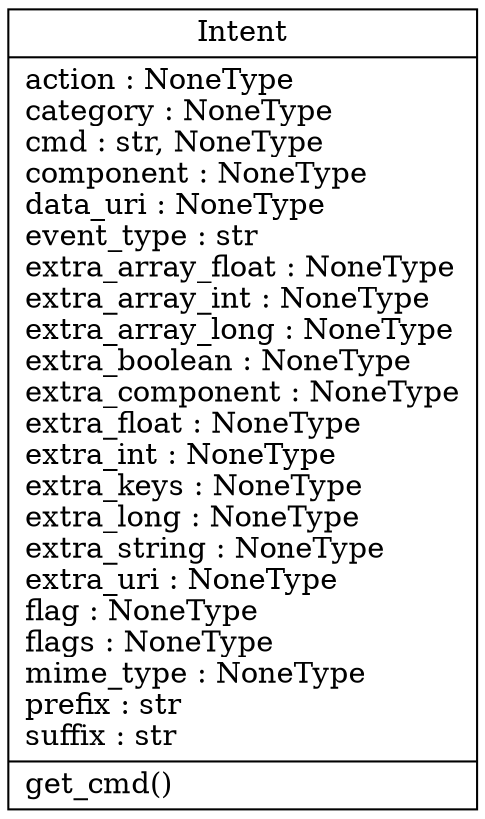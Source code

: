 digraph "classes_intent" {
charset="utf-8"
rankdir=BT
"0" [label="{Intent|action : NoneType\lcategory : NoneType\lcmd : str, NoneType\lcomponent : NoneType\ldata_uri : NoneType\levent_type : str\lextra_array_float : NoneType\lextra_array_int : NoneType\lextra_array_long : NoneType\lextra_boolean : NoneType\lextra_component : NoneType\lextra_float : NoneType\lextra_int : NoneType\lextra_keys : NoneType\lextra_long : NoneType\lextra_string : NoneType\lextra_uri : NoneType\lflag : NoneType\lflags : NoneType\lmime_type : NoneType\lprefix : str\lsuffix : str\l|get_cmd()\l}", shape="record"];
}
